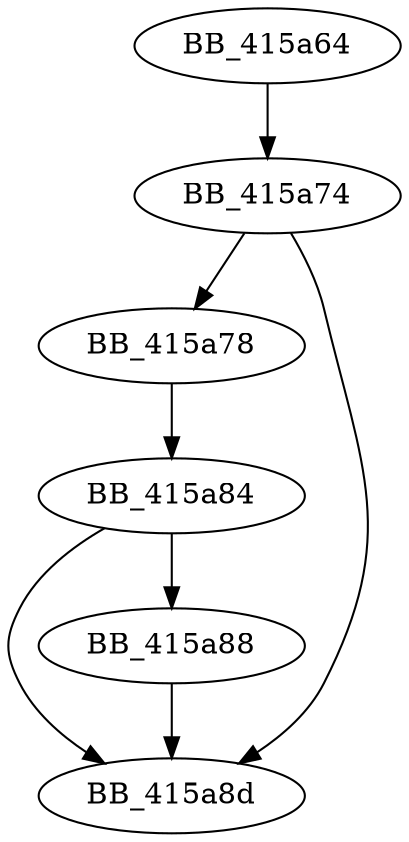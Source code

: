 DiGraph ___crtCorExitProcess{
BB_415a64->BB_415a74
BB_415a74->BB_415a78
BB_415a74->BB_415a8d
BB_415a78->BB_415a84
BB_415a84->BB_415a88
BB_415a84->BB_415a8d
BB_415a88->BB_415a8d
}
